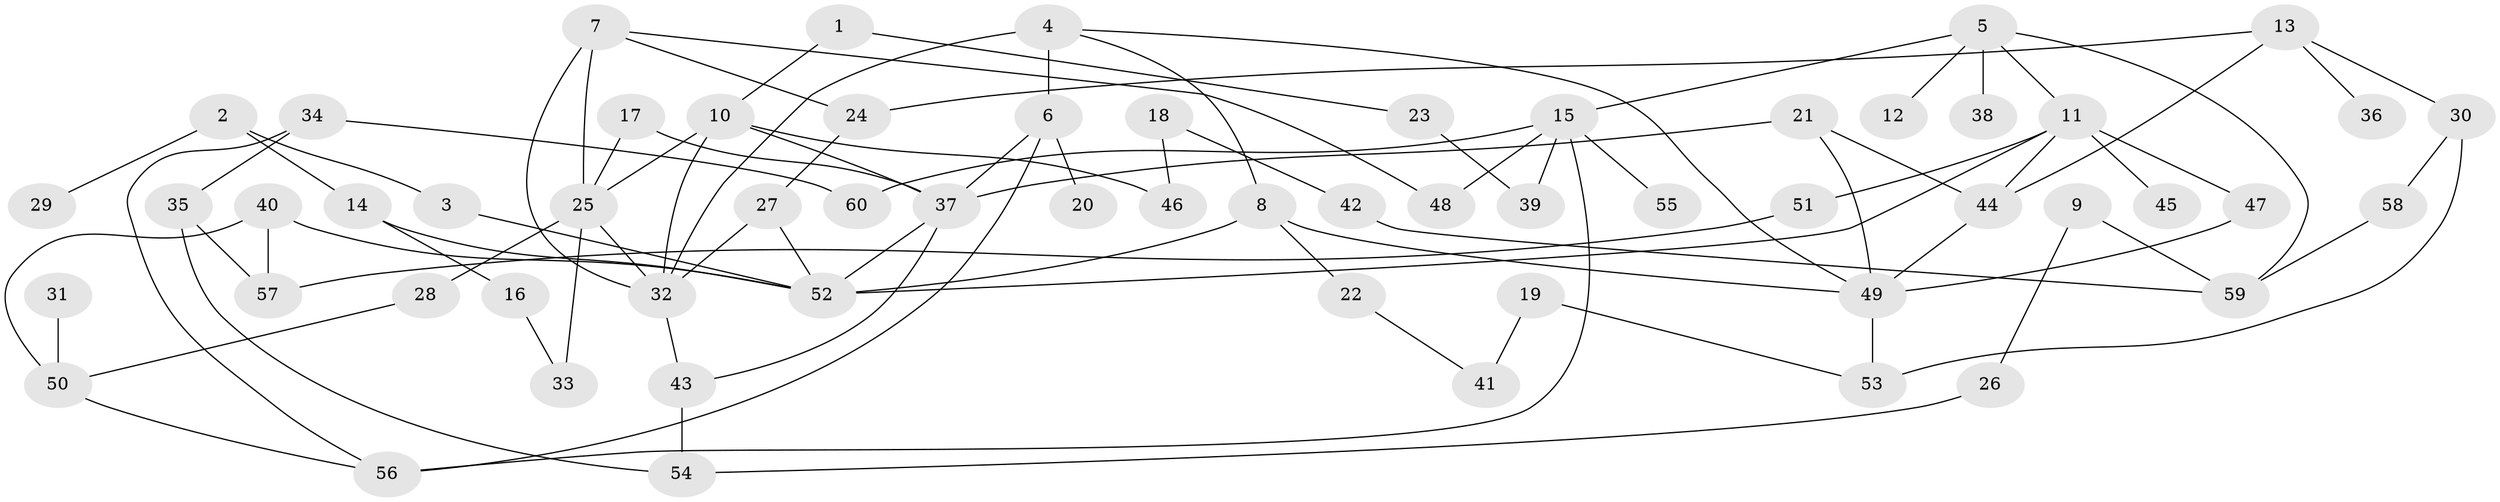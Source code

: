 // original degree distribution, {6: 0.058333333333333334, 8: 0.008333333333333333, 5: 0.041666666666666664, 2: 0.25833333333333336, 3: 0.225, 4: 0.125, 1: 0.2833333333333333}
// Generated by graph-tools (version 1.1) at 2025/01/03/09/25 03:01:05]
// undirected, 60 vertices, 89 edges
graph export_dot {
graph [start="1"]
  node [color=gray90,style=filled];
  1;
  2;
  3;
  4;
  5;
  6;
  7;
  8;
  9;
  10;
  11;
  12;
  13;
  14;
  15;
  16;
  17;
  18;
  19;
  20;
  21;
  22;
  23;
  24;
  25;
  26;
  27;
  28;
  29;
  30;
  31;
  32;
  33;
  34;
  35;
  36;
  37;
  38;
  39;
  40;
  41;
  42;
  43;
  44;
  45;
  46;
  47;
  48;
  49;
  50;
  51;
  52;
  53;
  54;
  55;
  56;
  57;
  58;
  59;
  60;
  1 -- 10 [weight=1.0];
  1 -- 23 [weight=1.0];
  2 -- 3 [weight=1.0];
  2 -- 14 [weight=1.0];
  2 -- 29 [weight=1.0];
  3 -- 52 [weight=1.0];
  4 -- 6 [weight=2.0];
  4 -- 8 [weight=1.0];
  4 -- 32 [weight=1.0];
  4 -- 49 [weight=1.0];
  5 -- 11 [weight=1.0];
  5 -- 12 [weight=1.0];
  5 -- 15 [weight=1.0];
  5 -- 38 [weight=1.0];
  5 -- 59 [weight=1.0];
  6 -- 20 [weight=1.0];
  6 -- 37 [weight=1.0];
  6 -- 56 [weight=1.0];
  7 -- 24 [weight=1.0];
  7 -- 25 [weight=1.0];
  7 -- 32 [weight=1.0];
  7 -- 48 [weight=1.0];
  8 -- 22 [weight=1.0];
  8 -- 49 [weight=1.0];
  8 -- 52 [weight=1.0];
  9 -- 26 [weight=1.0];
  9 -- 59 [weight=1.0];
  10 -- 25 [weight=1.0];
  10 -- 32 [weight=1.0];
  10 -- 37 [weight=1.0];
  10 -- 46 [weight=1.0];
  11 -- 44 [weight=2.0];
  11 -- 45 [weight=1.0];
  11 -- 47 [weight=1.0];
  11 -- 51 [weight=1.0];
  11 -- 52 [weight=1.0];
  13 -- 24 [weight=1.0];
  13 -- 30 [weight=1.0];
  13 -- 36 [weight=1.0];
  13 -- 44 [weight=1.0];
  14 -- 16 [weight=1.0];
  14 -- 52 [weight=1.0];
  15 -- 39 [weight=1.0];
  15 -- 48 [weight=1.0];
  15 -- 55 [weight=1.0];
  15 -- 56 [weight=1.0];
  15 -- 60 [weight=1.0];
  16 -- 33 [weight=1.0];
  17 -- 25 [weight=1.0];
  17 -- 37 [weight=1.0];
  18 -- 42 [weight=1.0];
  18 -- 46 [weight=1.0];
  19 -- 41 [weight=1.0];
  19 -- 53 [weight=1.0];
  21 -- 37 [weight=1.0];
  21 -- 44 [weight=1.0];
  21 -- 49 [weight=1.0];
  22 -- 41 [weight=1.0];
  23 -- 39 [weight=1.0];
  24 -- 27 [weight=1.0];
  25 -- 28 [weight=2.0];
  25 -- 32 [weight=1.0];
  25 -- 33 [weight=1.0];
  26 -- 54 [weight=1.0];
  27 -- 32 [weight=1.0];
  27 -- 52 [weight=1.0];
  28 -- 50 [weight=1.0];
  30 -- 53 [weight=1.0];
  30 -- 58 [weight=1.0];
  31 -- 50 [weight=1.0];
  32 -- 43 [weight=1.0];
  34 -- 35 [weight=1.0];
  34 -- 56 [weight=1.0];
  34 -- 60 [weight=1.0];
  35 -- 54 [weight=1.0];
  35 -- 57 [weight=1.0];
  37 -- 43 [weight=1.0];
  37 -- 52 [weight=2.0];
  40 -- 50 [weight=1.0];
  40 -- 52 [weight=1.0];
  40 -- 57 [weight=1.0];
  42 -- 59 [weight=1.0];
  43 -- 54 [weight=1.0];
  44 -- 49 [weight=1.0];
  47 -- 49 [weight=1.0];
  49 -- 53 [weight=1.0];
  50 -- 56 [weight=1.0];
  51 -- 57 [weight=1.0];
  58 -- 59 [weight=1.0];
}
